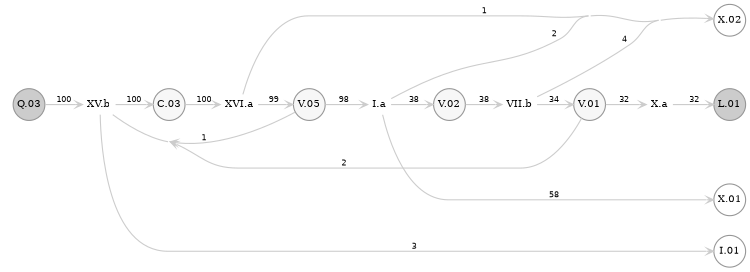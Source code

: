 strict digraph flow {
        size = "5";
        margin = 0;
        rankdir = LR;
        ranksep = "0.2 equally";
        concentrate = true;
        
                      
        node [shape = circle, margin = 0.01, fontsize = 9, width = 0.4,
              colorscheme = "greys4", color = "3"]
        ;

        edge [arrowhead = open, arrowsize = 0.6,
              fontsize = 7, fontname = "Helvetica",
              colorscheme = "greys4", color = "2" ]
        ;

        Q_03 [label = "Q.03", style = "filled", fillcolor = "2", group = "main"];
        C_03 [label = "C.03", style = "filled", fillcolor = "1", group = "main"];
        V_05 [label = "V.05", style = "filled", fillcolor = "1", group = "main"];
        V_02 [label = "V.02", style = "filled", fillcolor = "1", group = "main"];
        V_01 [label = "V.01", style = "filled", fillcolor = "1", group = "main"];
        L_01 [label = "L.01", style = "filled", fillcolor = "2", group = "main"];

        I_01 [label = "I.01"];
        X_01 [label = "X.01"];
        X_02 [label = "X.02"];
                
        XV_b  [label = "XV.b",  shape = none, margin = 0.05, width = 0, height = 0, group = "main"];
        XVI_a [label = "XVI.a", shape = none, margin = 0.05, width = 0, height = 0, group = "main"];
        I_a   [label = "I.a",   shape = none, margin = 0.05, width = 0, height = 0, group = "main"];
        VII_b [label = "VII.b", shape = none, margin = 0.05, width = 0, height = 0, group = "main"];
        X_a   [label = "X.a",   shape = none, margin = 0.05, width = 0, height = 0, group = "main"];

        subgraph {rank = sink;
                L_01 X_01 X_02 I_01
        }
                                
        // The main flow
        edge [weight = 4];
        subgraph cluster {
                color = none;
                Q_03  -> XV_b  [label = "100"]
                XV_b  -> C_03  [label = "100"]
                C_03  -> XVI_a [label = "100"]
                XVI_a -> V_05  [label = "99"]
                V_05  -> I_a   [label = "98"]
                I_a   -> V_02  [label = "38"]
                V_02  -> VII_b [label = "38"]
                VII_b -> V_01  [label = "34"]
                V_01  -> X_a   [label = "32"]
                X_a   -> L_01  [label = "32"]
        }

        edge [weight = 1];
        
        // Indigenous fossil fuel production
        V_05 -> XV_b  [label = "1"] // Other fuel requirements
        V_01 -> XV_b  [label = "2"] 
        XV_b -> I_01  [label = "3"]
        
        // Fossil fuel transfers
        XVI_a -> X_02 [label = "1"]
        
        // Thermal power generation
        I_a -> X_01 [label = "58"]
        I_a -> X_02 [label = "2"] 

        // Electricity grid distribution
        VII_b -> X_02 [label = "4"] 

        // Domestic lighting, appliances, and cooking
        
} 
